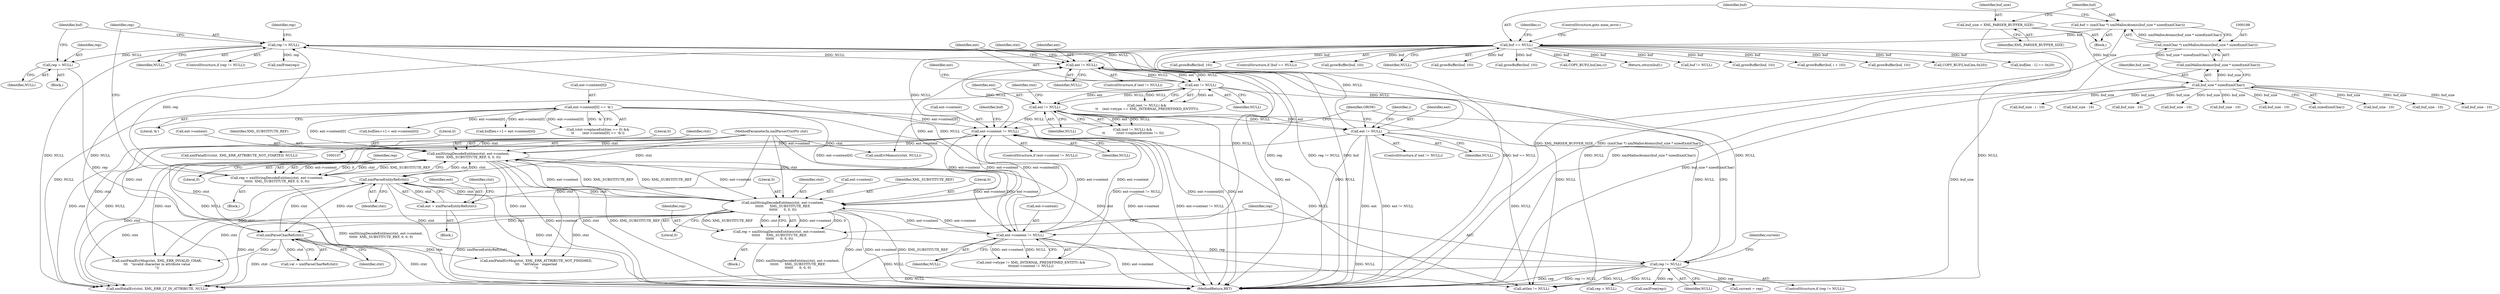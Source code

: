 digraph "0_Chrome_6e487b9db2ff0324523a040180f8da42796aeef5@pointer" {
"1000602" [label="(Call,rep = NULL)"];
"1000596" [label="(Call,rep != NULL)"];
"1000584" [label="(Call,rep = xmlStringDecodeEntities(ctxt, ent->content,\n\t\t\t\t\t\t  XML_SUBSTITUTE_REF, 0, 0, 0))"];
"1000586" [label="(Call,xmlStringDecodeEntities(ctxt, ent->content,\n\t\t\t\t\t\t  XML_SUBSTITUTE_REF, 0, 0, 0))"];
"1000337" [label="(Call,xmlParseEntityRef(ctxt))"];
"1000238" [label="(Call,xmlParseCharRef(ctxt))"];
"1000453" [label="(Call,xmlStringDecodeEntities(ctxt, ent->content,\n\t\t\t\t\t\t      XML_SUBSTITUTE_REF,\n\t\t\t\t\t\t      0, 0, 0))"];
"1000108" [label="(MethodParameterIn,xmlParserCtxtPtr ctxt)"];
"1000382" [label="(Call,ent->content[0] == '&')"];
"1000537" [label="(Call,ent->content != NULL)"];
"1000578" [label="(Call,ent->content != NULL)"];
"1000554" [label="(Call,ent != NULL)"];
"1000435" [label="(Call,ent != NULL)"];
"1000356" [label="(Call,ent != NULL)"];
"1000344" [label="(Call,ent != NULL)"];
"1000335" [label="(Call,ent = xmlParseEntityRef(ctxt))"];
"1000195" [label="(Call,buf == NULL)"];
"1000185" [label="(Call,buf = (xmlChar *) xmlMallocAtomic(buf_size * sizeof(xmlChar)))"];
"1000187" [label="(Call,(xmlChar *) xmlMallocAtomic(buf_size * sizeof(xmlChar)))"];
"1000189" [label="(Call,xmlMallocAtomic(buf_size * sizeof(xmlChar)))"];
"1000190" [label="(Call,buf_size * sizeof(xmlChar))"];
"1000182" [label="(Call,buf_size = XML_PARSER_BUFFER_SIZE)"];
"1000463" [label="(Call,rep != NULL)"];
"1000451" [label="(Call,rep = xmlStringDecodeEntities(ctxt, ent->content,\n\t\t\t\t\t\t      XML_SUBSTITUTE_REF,\n\t\t\t\t\t\t      0, 0, 0))"];
"1000388" [label="(Literal,'&')"];
"1000184" [label="(Identifier,XML_PARSER_BUFFER_SIZE)"];
"1000191" [label="(Identifier,buf_size)"];
"1000585" [label="(Identifier,rep)"];
"1000422" [label="(Call,buf[len++] = ent->content[0])"];
"1000604" [label="(Identifier,NULL)"];
"1000542" [label="(Call,buf[len++] = ent->content[0])"];
"1000186" [label="(Identifier,buf)"];
"1000437" [label="(Identifier,NULL)"];
"1000346" [label="(Identifier,NULL)"];
"1000719" [label="(Identifier,GROW)"];
"1000176" [label="(Call,xmlFatalErr(ctxt, XML_ERR_ATTRIBUTE_NOT_STARTED, NULL))"];
"1000357" [label="(Identifier,ent)"];
"1000451" [label="(Call,rep = xmlStringDecodeEntities(ctxt, ent->content,\n\t\t\t\t\t\t      XML_SUBSTITUTE_REF,\n\t\t\t\t\t\t      0, 0, 0))"];
"1000464" [label="(Identifier,rep)"];
"1000596" [label="(Call,rep != NULL)"];
"1000774" [label="(Call,xmlFatalErrMsg(ctxt, XML_ERR_ATTRIBUTE_NOT_FINISHED,\n\t\t\t   \"AttValue: ' expected\n\"))"];
"1000536" [label="(ControlStructure,if (ent->content != NULL))"];
"1000588" [label="(Call,ent->content)"];
"1000533" [label="(Call,growBuffer(buf, 10))"];
"1000349" [label="(Identifier,ctxt)"];
"1000196" [label="(Identifier,buf)"];
"1000192" [label="(Call,sizeof(xmlChar))"];
"1000356" [label="(Call,ent != NULL)"];
"1000236" [label="(Call,val = xmlParseCharRef(ctxt))"];
"1000460" [label="(Literal,0)"];
"1000195" [label="(Call,buf == NULL)"];
"1000553" [label="(ControlStructure,if (ent != NULL))"];
"1000194" [label="(ControlStructure,if (buf == NULL))"];
"1000198" [label="(ControlStructure,goto mem_error;)"];
"1000239" [label="(Identifier,ctxt)"];
"1000572" [label="(Call,(ent->etype != XML_INTERNAL_PREDEFINED_ENTITY) &&\n\t\t\t(ent->content != NULL))"];
"1000598" [label="(Identifier,NULL)"];
"1000584" [label="(Call,rep = xmlStringDecodeEntities(ctxt, ent->content,\n\t\t\t\t\t\t  XML_SUBSTITUTE_REF, 0, 0, 0))"];
"1000560" [label="(Identifier,i)"];
"1000607" [label="(Identifier,buf)"];
"1000554" [label="(Call,ent != NULL)"];
"1000454" [label="(Identifier,ctxt)"];
"1000516" [label="(Call,growBuffer(buf, 10))"];
"1000335" [label="(Call,ent = xmlParseEntityRef(ctxt))"];
"1000197" [label="(Identifier,NULL)"];
"1000337" [label="(Call,xmlParseEntityRef(ctxt))"];
"1000519" [label="(Call,xmlFree(rep))"];
"1000344" [label="(Call,ent != NULL)"];
"1000591" [label="(Identifier,XML_SUBSTITUTE_REF)"];
"1000465" [label="(Identifier,NULL)"];
"1000556" [label="(Identifier,NULL)"];
"1000538" [label="(Call,ent->content)"];
"1000435" [label="(Call,ent != NULL)"];
"1000187" [label="(Call,(xmlChar *) xmlMallocAtomic(buf_size * sizeof(xmlChar)))"];
"1000372" [label="(Call,growBuffer(buf, 10))"];
"1000336" [label="(Identifier,ent)"];
"1000434" [label="(Call,(ent != NULL) && \n\t\t           (ctxt->replaceEntities != 0))"];
"1000275" [label="(Call,growBuffer(buf, 10))"];
"1000436" [label="(Identifier,ent)"];
"1000808" [label="(MethodReturn,RET)"];
"1000592" [label="(Literal,0)"];
"1000595" [label="(ControlStructure,if (rep != NULL))"];
"1000455" [label="(Call,ent->content)"];
"1000582" [label="(Identifier,NULL)"];
"1000467" [label="(Call,current = rep)"];
"1000382" [label="(Call,ent->content[0] == '&')"];
"1000368" [label="(Call,buf_size - 10)"];
"1000185" [label="(Call,buf = (xmlChar *) xmlMallocAtomic(buf_size * sizeof(xmlChar)))"];
"1000345" [label="(Identifier,ent)"];
"1000602" [label="(Call,rep = NULL)"];
"1000361" [label="(Identifier,ent)"];
"1000358" [label="(Identifier,NULL)"];
"1000768" [label="(Call,xmlFatalErrMsg(ctxt, XML_ERR_INVALID_CHAR,\n\t\t\t   \"invalid character in attribute value\n\"))"];
"1000183" [label="(Identifier,buf_size)"];
"1000601" [label="(Identifier,rep)"];
"1000597" [label="(Identifier,rep)"];
"1000190" [label="(Call,buf_size * sizeof(xmlChar))"];
"1000579" [label="(Call,ent->content)"];
"1000463" [label="(Call,rep != NULL)"];
"1000271" [label="(Call,buf_size - 10)"];
"1000710" [label="(Call,buf_size - 10)"];
"1000702" [label="(Call,COPY_BUF(l,buf,len,c))"];
"1000555" [label="(Identifier,ent)"];
"1000462" [label="(ControlStructure,if (rep != NULL))"];
"1000586" [label="(Call,xmlStringDecodeEntities(ctxt, ent->content,\n\t\t\t\t\t\t  XML_SUBSTITUTE_REF, 0, 0, 0))"];
"1000749" [label="(Call,xmlFatalErr(ctxt, XML_ERR_LT_IN_ATTRIBUTE, NULL))"];
"1000537" [label="(Call,ent->content != NULL)"];
"1000788" [label="(Return,return(buf);)"];
"1000578" [label="(Call,ent->content != NULL)"];
"1000238" [label="(Call,xmlParseCharRef(ctxt))"];
"1000458" [label="(Identifier,XML_SUBSTITUTE_REF)"];
"1000341" [label="(Identifier,ctxt)"];
"1000795" [label="(Call,buf != NULL)"];
"1000614" [label="(Call,buf_size - i - 10)"];
"1000257" [label="(Call,growBuffer(buf, 10))"];
"1000620" [label="(Call,growBuffer(buf, i + 10))"];
"1000108" [label="(MethodParameterIn,xmlParserCtxtPtr ctxt)"];
"1000200" [label="(Identifier,c)"];
"1000600" [label="(Call,xmlFree(rep))"];
"1000343" [label="(ControlStructure,if (ent != NULL))"];
"1000450" [label="(Block,)"];
"1000594" [label="(Literal,0)"];
"1000453" [label="(Call,xmlStringDecodeEntities(ctxt, ent->content,\n\t\t\t\t\t\t      XML_SUBSTITUTE_REF,\n\t\t\t\t\t\t      0, 0, 0))"];
"1000593" [label="(Literal,0)"];
"1000383" [label="(Call,ent->content[0])"];
"1000521" [label="(Call,rep = NULL)"];
"1000541" [label="(Identifier,NULL)"];
"1000317" [label="(Call,buf_size - 10)"];
"1000529" [label="(Call,buf_size - 10)"];
"1000468" [label="(Identifier,current)"];
"1000583" [label="(Block,)"];
"1000603" [label="(Identifier,rep)"];
"1000461" [label="(Literal,0)"];
"1000376" [label="(Call,(ctxt->replaceEntities == 0) &&\n\t\t        (ent->content[0] == '&'))"];
"1000512" [label="(Call,buf_size - 10)"];
"1000587" [label="(Identifier,ctxt)"];
"1000687" [label="(Call,buf_size - 10)"];
"1000791" [label="(Call,xmlErrMemory(ctxt, NULL))"];
"1000253" [label="(Call,buf_size - 10)"];
"1000452" [label="(Identifier,rep)"];
"1000599" [label="(Block,)"];
"1000321" [label="(Call,growBuffer(buf, 10))"];
"1000334" [label="(Block,)"];
"1000544" [label="(Identifier,buf)"];
"1000440" [label="(Identifier,ctxt)"];
"1000679" [label="(Call,COPY_BUF(l,buf,len,0x20))"];
"1000111" [label="(Block,)"];
"1000355" [label="(Call,(ent != NULL) &&\n\t\t    (ent->etype == XML_INTERNAL_PREDEFINED_ENTITY))"];
"1000730" [label="(Call,buf[len - 1] == 0x20)"];
"1000338" [label="(Identifier,ctxt)"];
"1000781" [label="(Call,attlen != NULL)"];
"1000189" [label="(Call,xmlMallocAtomic(buf_size * sizeof(xmlChar)))"];
"1000459" [label="(Literal,0)"];
"1000182" [label="(Call,buf_size = XML_PARSER_BUFFER_SIZE)"];
"1000602" -> "1000599"  [label="AST: "];
"1000602" -> "1000604"  [label="CFG: "];
"1000603" -> "1000602"  [label="AST: "];
"1000604" -> "1000602"  [label="AST: "];
"1000607" -> "1000602"  [label="CFG: "];
"1000602" -> "1000808"  [label="DDG: rep"];
"1000596" -> "1000602"  [label="DDG: NULL"];
"1000596" -> "1000595"  [label="AST: "];
"1000596" -> "1000598"  [label="CFG: "];
"1000597" -> "1000596"  [label="AST: "];
"1000598" -> "1000596"  [label="AST: "];
"1000601" -> "1000596"  [label="CFG: "];
"1000607" -> "1000596"  [label="CFG: "];
"1000596" -> "1000808"  [label="DDG: rep"];
"1000596" -> "1000808"  [label="DDG: rep != NULL"];
"1000596" -> "1000344"  [label="DDG: NULL"];
"1000584" -> "1000596"  [label="DDG: rep"];
"1000554" -> "1000596"  [label="DDG: NULL"];
"1000578" -> "1000596"  [label="DDG: NULL"];
"1000596" -> "1000600"  [label="DDG: rep"];
"1000596" -> "1000749"  [label="DDG: NULL"];
"1000596" -> "1000781"  [label="DDG: NULL"];
"1000584" -> "1000583"  [label="AST: "];
"1000584" -> "1000586"  [label="CFG: "];
"1000585" -> "1000584"  [label="AST: "];
"1000586" -> "1000584"  [label="AST: "];
"1000597" -> "1000584"  [label="CFG: "];
"1000584" -> "1000808"  [label="DDG: xmlStringDecodeEntities(ctxt, ent->content,\n\t\t\t\t\t\t  XML_SUBSTITUTE_REF, 0, 0, 0)"];
"1000586" -> "1000584"  [label="DDG: ent->content"];
"1000586" -> "1000584"  [label="DDG: 0"];
"1000586" -> "1000584"  [label="DDG: XML_SUBSTITUTE_REF"];
"1000586" -> "1000584"  [label="DDG: ctxt"];
"1000586" -> "1000594"  [label="CFG: "];
"1000587" -> "1000586"  [label="AST: "];
"1000588" -> "1000586"  [label="AST: "];
"1000591" -> "1000586"  [label="AST: "];
"1000592" -> "1000586"  [label="AST: "];
"1000593" -> "1000586"  [label="AST: "];
"1000594" -> "1000586"  [label="AST: "];
"1000586" -> "1000808"  [label="DDG: ent->content"];
"1000586" -> "1000808"  [label="DDG: ctxt"];
"1000586" -> "1000808"  [label="DDG: XML_SUBSTITUTE_REF"];
"1000586" -> "1000238"  [label="DDG: ctxt"];
"1000586" -> "1000337"  [label="DDG: ctxt"];
"1000586" -> "1000453"  [label="DDG: ent->content"];
"1000586" -> "1000453"  [label="DDG: XML_SUBSTITUTE_REF"];
"1000586" -> "1000537"  [label="DDG: ent->content"];
"1000586" -> "1000578"  [label="DDG: ent->content"];
"1000337" -> "1000586"  [label="DDG: ctxt"];
"1000108" -> "1000586"  [label="DDG: ctxt"];
"1000382" -> "1000586"  [label="DDG: ent->content[0]"];
"1000537" -> "1000586"  [label="DDG: ent->content"];
"1000578" -> "1000586"  [label="DDG: ent->content"];
"1000453" -> "1000586"  [label="DDG: ent->content"];
"1000453" -> "1000586"  [label="DDG: XML_SUBSTITUTE_REF"];
"1000586" -> "1000749"  [label="DDG: ctxt"];
"1000586" -> "1000768"  [label="DDG: ctxt"];
"1000586" -> "1000774"  [label="DDG: ctxt"];
"1000337" -> "1000335"  [label="AST: "];
"1000337" -> "1000338"  [label="CFG: "];
"1000338" -> "1000337"  [label="AST: "];
"1000335" -> "1000337"  [label="CFG: "];
"1000337" -> "1000808"  [label="DDG: ctxt"];
"1000337" -> "1000238"  [label="DDG: ctxt"];
"1000337" -> "1000335"  [label="DDG: ctxt"];
"1000238" -> "1000337"  [label="DDG: ctxt"];
"1000453" -> "1000337"  [label="DDG: ctxt"];
"1000108" -> "1000337"  [label="DDG: ctxt"];
"1000337" -> "1000453"  [label="DDG: ctxt"];
"1000337" -> "1000749"  [label="DDG: ctxt"];
"1000337" -> "1000768"  [label="DDG: ctxt"];
"1000337" -> "1000774"  [label="DDG: ctxt"];
"1000238" -> "1000236"  [label="AST: "];
"1000238" -> "1000239"  [label="CFG: "];
"1000239" -> "1000238"  [label="AST: "];
"1000236" -> "1000238"  [label="CFG: "];
"1000238" -> "1000808"  [label="DDG: ctxt"];
"1000238" -> "1000236"  [label="DDG: ctxt"];
"1000453" -> "1000238"  [label="DDG: ctxt"];
"1000108" -> "1000238"  [label="DDG: ctxt"];
"1000238" -> "1000749"  [label="DDG: ctxt"];
"1000238" -> "1000768"  [label="DDG: ctxt"];
"1000238" -> "1000774"  [label="DDG: ctxt"];
"1000453" -> "1000451"  [label="AST: "];
"1000453" -> "1000461"  [label="CFG: "];
"1000454" -> "1000453"  [label="AST: "];
"1000455" -> "1000453"  [label="AST: "];
"1000458" -> "1000453"  [label="AST: "];
"1000459" -> "1000453"  [label="AST: "];
"1000460" -> "1000453"  [label="AST: "];
"1000461" -> "1000453"  [label="AST: "];
"1000451" -> "1000453"  [label="CFG: "];
"1000453" -> "1000808"  [label="DDG: ent->content"];
"1000453" -> "1000808"  [label="DDG: XML_SUBSTITUTE_REF"];
"1000453" -> "1000808"  [label="DDG: ctxt"];
"1000453" -> "1000451"  [label="DDG: ent->content"];
"1000453" -> "1000451"  [label="DDG: 0"];
"1000453" -> "1000451"  [label="DDG: XML_SUBSTITUTE_REF"];
"1000453" -> "1000451"  [label="DDG: ctxt"];
"1000108" -> "1000453"  [label="DDG: ctxt"];
"1000382" -> "1000453"  [label="DDG: ent->content[0]"];
"1000537" -> "1000453"  [label="DDG: ent->content"];
"1000578" -> "1000453"  [label="DDG: ent->content"];
"1000453" -> "1000537"  [label="DDG: ent->content"];
"1000453" -> "1000578"  [label="DDG: ent->content"];
"1000453" -> "1000749"  [label="DDG: ctxt"];
"1000453" -> "1000768"  [label="DDG: ctxt"];
"1000453" -> "1000774"  [label="DDG: ctxt"];
"1000108" -> "1000107"  [label="AST: "];
"1000108" -> "1000808"  [label="DDG: ctxt"];
"1000108" -> "1000176"  [label="DDG: ctxt"];
"1000108" -> "1000749"  [label="DDG: ctxt"];
"1000108" -> "1000768"  [label="DDG: ctxt"];
"1000108" -> "1000774"  [label="DDG: ctxt"];
"1000108" -> "1000791"  [label="DDG: ctxt"];
"1000382" -> "1000376"  [label="AST: "];
"1000382" -> "1000388"  [label="CFG: "];
"1000383" -> "1000382"  [label="AST: "];
"1000388" -> "1000382"  [label="AST: "];
"1000376" -> "1000382"  [label="CFG: "];
"1000382" -> "1000808"  [label="DDG: ent->content[0]"];
"1000382" -> "1000376"  [label="DDG: ent->content[0]"];
"1000382" -> "1000376"  [label="DDG: '&'"];
"1000382" -> "1000422"  [label="DDG: ent->content[0]"];
"1000382" -> "1000537"  [label="DDG: ent->content[0]"];
"1000382" -> "1000542"  [label="DDG: ent->content[0]"];
"1000382" -> "1000578"  [label="DDG: ent->content[0]"];
"1000537" -> "1000536"  [label="AST: "];
"1000537" -> "1000541"  [label="CFG: "];
"1000538" -> "1000537"  [label="AST: "];
"1000541" -> "1000537"  [label="AST: "];
"1000544" -> "1000537"  [label="CFG: "];
"1000719" -> "1000537"  [label="CFG: "];
"1000537" -> "1000808"  [label="DDG: ent->content"];
"1000537" -> "1000808"  [label="DDG: ent->content != NULL"];
"1000537" -> "1000344"  [label="DDG: NULL"];
"1000578" -> "1000537"  [label="DDG: ent->content"];
"1000435" -> "1000537"  [label="DDG: NULL"];
"1000537" -> "1000572"  [label="DDG: ent->content != NULL"];
"1000537" -> "1000578"  [label="DDG: ent->content"];
"1000537" -> "1000749"  [label="DDG: NULL"];
"1000537" -> "1000781"  [label="DDG: NULL"];
"1000578" -> "1000572"  [label="AST: "];
"1000578" -> "1000582"  [label="CFG: "];
"1000579" -> "1000578"  [label="AST: "];
"1000582" -> "1000578"  [label="AST: "];
"1000572" -> "1000578"  [label="CFG: "];
"1000578" -> "1000808"  [label="DDG: ent->content"];
"1000578" -> "1000344"  [label="DDG: NULL"];
"1000578" -> "1000572"  [label="DDG: ent->content"];
"1000578" -> "1000572"  [label="DDG: NULL"];
"1000554" -> "1000578"  [label="DDG: NULL"];
"1000578" -> "1000749"  [label="DDG: NULL"];
"1000578" -> "1000781"  [label="DDG: NULL"];
"1000554" -> "1000553"  [label="AST: "];
"1000554" -> "1000556"  [label="CFG: "];
"1000555" -> "1000554"  [label="AST: "];
"1000556" -> "1000554"  [label="AST: "];
"1000560" -> "1000554"  [label="CFG: "];
"1000719" -> "1000554"  [label="CFG: "];
"1000554" -> "1000808"  [label="DDG: ent != NULL"];
"1000554" -> "1000808"  [label="DDG: ent"];
"1000554" -> "1000344"  [label="DDG: NULL"];
"1000435" -> "1000554"  [label="DDG: ent"];
"1000435" -> "1000554"  [label="DDG: NULL"];
"1000554" -> "1000749"  [label="DDG: NULL"];
"1000554" -> "1000781"  [label="DDG: NULL"];
"1000435" -> "1000434"  [label="AST: "];
"1000435" -> "1000437"  [label="CFG: "];
"1000436" -> "1000435"  [label="AST: "];
"1000437" -> "1000435"  [label="AST: "];
"1000440" -> "1000435"  [label="CFG: "];
"1000434" -> "1000435"  [label="CFG: "];
"1000435" -> "1000808"  [label="DDG: ent"];
"1000435" -> "1000434"  [label="DDG: ent"];
"1000435" -> "1000434"  [label="DDG: NULL"];
"1000356" -> "1000435"  [label="DDG: ent"];
"1000356" -> "1000435"  [label="DDG: NULL"];
"1000435" -> "1000463"  [label="DDG: NULL"];
"1000356" -> "1000355"  [label="AST: "];
"1000356" -> "1000358"  [label="CFG: "];
"1000357" -> "1000356"  [label="AST: "];
"1000358" -> "1000356"  [label="AST: "];
"1000361" -> "1000356"  [label="CFG: "];
"1000355" -> "1000356"  [label="CFG: "];
"1000356" -> "1000808"  [label="DDG: ent"];
"1000356" -> "1000344"  [label="DDG: NULL"];
"1000356" -> "1000355"  [label="DDG: ent"];
"1000356" -> "1000355"  [label="DDG: NULL"];
"1000344" -> "1000356"  [label="DDG: ent"];
"1000344" -> "1000356"  [label="DDG: NULL"];
"1000356" -> "1000749"  [label="DDG: NULL"];
"1000356" -> "1000781"  [label="DDG: NULL"];
"1000344" -> "1000343"  [label="AST: "];
"1000344" -> "1000346"  [label="CFG: "];
"1000345" -> "1000344"  [label="AST: "];
"1000346" -> "1000344"  [label="AST: "];
"1000349" -> "1000344"  [label="CFG: "];
"1000357" -> "1000344"  [label="CFG: "];
"1000335" -> "1000344"  [label="DDG: ent"];
"1000195" -> "1000344"  [label="DDG: NULL"];
"1000463" -> "1000344"  [label="DDG: NULL"];
"1000335" -> "1000334"  [label="AST: "];
"1000336" -> "1000335"  [label="AST: "];
"1000341" -> "1000335"  [label="CFG: "];
"1000335" -> "1000808"  [label="DDG: xmlParseEntityRef(ctxt)"];
"1000195" -> "1000194"  [label="AST: "];
"1000195" -> "1000197"  [label="CFG: "];
"1000196" -> "1000195"  [label="AST: "];
"1000197" -> "1000195"  [label="AST: "];
"1000198" -> "1000195"  [label="CFG: "];
"1000200" -> "1000195"  [label="CFG: "];
"1000195" -> "1000808"  [label="DDG: buf == NULL"];
"1000195" -> "1000808"  [label="DDG: buf"];
"1000185" -> "1000195"  [label="DDG: buf"];
"1000195" -> "1000257"  [label="DDG: buf"];
"1000195" -> "1000275"  [label="DDG: buf"];
"1000195" -> "1000321"  [label="DDG: buf"];
"1000195" -> "1000372"  [label="DDG: buf"];
"1000195" -> "1000516"  [label="DDG: buf"];
"1000195" -> "1000533"  [label="DDG: buf"];
"1000195" -> "1000620"  [label="DDG: buf"];
"1000195" -> "1000679"  [label="DDG: buf"];
"1000195" -> "1000702"  [label="DDG: buf"];
"1000195" -> "1000730"  [label="DDG: buf"];
"1000195" -> "1000749"  [label="DDG: NULL"];
"1000195" -> "1000781"  [label="DDG: NULL"];
"1000195" -> "1000788"  [label="DDG: buf"];
"1000195" -> "1000791"  [label="DDG: NULL"];
"1000195" -> "1000795"  [label="DDG: buf"];
"1000185" -> "1000111"  [label="AST: "];
"1000185" -> "1000187"  [label="CFG: "];
"1000186" -> "1000185"  [label="AST: "];
"1000187" -> "1000185"  [label="AST: "];
"1000196" -> "1000185"  [label="CFG: "];
"1000185" -> "1000808"  [label="DDG: (xmlChar *) xmlMallocAtomic(buf_size * sizeof(xmlChar))"];
"1000187" -> "1000185"  [label="DDG: xmlMallocAtomic(buf_size * sizeof(xmlChar))"];
"1000187" -> "1000189"  [label="CFG: "];
"1000188" -> "1000187"  [label="AST: "];
"1000189" -> "1000187"  [label="AST: "];
"1000187" -> "1000808"  [label="DDG: xmlMallocAtomic(buf_size * sizeof(xmlChar))"];
"1000189" -> "1000187"  [label="DDG: buf_size * sizeof(xmlChar)"];
"1000189" -> "1000190"  [label="CFG: "];
"1000190" -> "1000189"  [label="AST: "];
"1000189" -> "1000808"  [label="DDG: buf_size * sizeof(xmlChar)"];
"1000190" -> "1000189"  [label="DDG: buf_size"];
"1000190" -> "1000192"  [label="CFG: "];
"1000191" -> "1000190"  [label="AST: "];
"1000192" -> "1000190"  [label="AST: "];
"1000190" -> "1000808"  [label="DDG: buf_size"];
"1000182" -> "1000190"  [label="DDG: buf_size"];
"1000190" -> "1000253"  [label="DDG: buf_size"];
"1000190" -> "1000271"  [label="DDG: buf_size"];
"1000190" -> "1000317"  [label="DDG: buf_size"];
"1000190" -> "1000368"  [label="DDG: buf_size"];
"1000190" -> "1000512"  [label="DDG: buf_size"];
"1000190" -> "1000529"  [label="DDG: buf_size"];
"1000190" -> "1000614"  [label="DDG: buf_size"];
"1000190" -> "1000687"  [label="DDG: buf_size"];
"1000190" -> "1000710"  [label="DDG: buf_size"];
"1000182" -> "1000111"  [label="AST: "];
"1000182" -> "1000184"  [label="CFG: "];
"1000183" -> "1000182"  [label="AST: "];
"1000184" -> "1000182"  [label="AST: "];
"1000186" -> "1000182"  [label="CFG: "];
"1000182" -> "1000808"  [label="DDG: XML_PARSER_BUFFER_SIZE"];
"1000463" -> "1000462"  [label="AST: "];
"1000463" -> "1000465"  [label="CFG: "];
"1000464" -> "1000463"  [label="AST: "];
"1000465" -> "1000463"  [label="AST: "];
"1000468" -> "1000463"  [label="CFG: "];
"1000719" -> "1000463"  [label="CFG: "];
"1000463" -> "1000808"  [label="DDG: rep != NULL"];
"1000463" -> "1000808"  [label="DDG: rep"];
"1000451" -> "1000463"  [label="DDG: rep"];
"1000463" -> "1000467"  [label="DDG: rep"];
"1000463" -> "1000519"  [label="DDG: rep"];
"1000463" -> "1000521"  [label="DDG: NULL"];
"1000463" -> "1000749"  [label="DDG: NULL"];
"1000463" -> "1000781"  [label="DDG: NULL"];
"1000451" -> "1000450"  [label="AST: "];
"1000452" -> "1000451"  [label="AST: "];
"1000464" -> "1000451"  [label="CFG: "];
"1000451" -> "1000808"  [label="DDG: xmlStringDecodeEntities(ctxt, ent->content,\n\t\t\t\t\t\t      XML_SUBSTITUTE_REF,\n\t\t\t\t\t\t      0, 0, 0)"];
}
